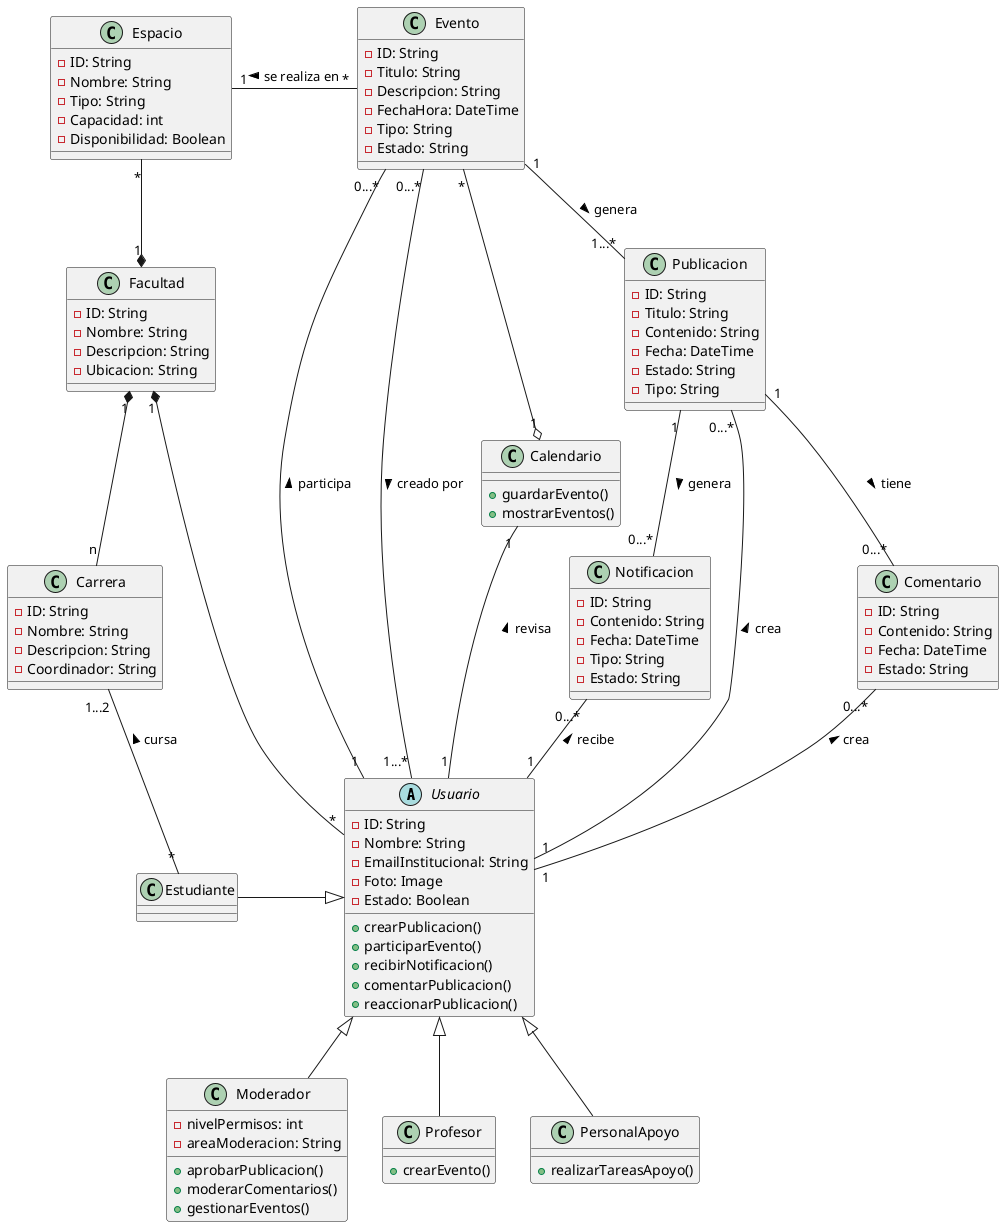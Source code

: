 title ModeloDeDominio_UML_Clases

@startuml DomainModel

abstract class Usuario {
  -ID: String
  -Nombre: String
  -EmailInstitucional: String
  -Foto: Image
  -Estado: Boolean

  +crearPublicacion()
  +participarEvento()
  +recibirNotificacion()
  +comentarPublicacion()
  +reaccionarPublicacion()
}

class Moderador {
  -nivelPermisos: int
  -areaModeracion: String

  +aprobarPublicacion()
  +moderarComentarios()
  +gestionarEventos()
}

class Estudiante {
}

class Profesor {
  +crearEvento()
}

class PersonalApoyo {
  +realizarTareasApoyo()
}

class Facultad {
  -ID: String
  -Nombre: String
  -Descripcion: String
  -Ubicacion: String
}

class Carrera {
  -ID: String
  -Nombre: String
  -Descripcion: String
  -Coordinador: String
}

class Evento {
  -ID: String
  -Titulo: String
  -Descripcion: String
  -FechaHora: DateTime
  -Tipo: String
  -Estado: String
}

class Notificacion {
  -ID: String
  -Contenido: String
  -Fecha: DateTime
  -Tipo: String
  -Estado: String
}

class Espacio {
  -ID: String
  -Nombre: String
  -Tipo: String
  -Capacidad: int
  -Disponibilidad: Boolean
}

class Publicacion {
  -ID: String
  -Titulo: String
  -Contenido: String
  -Fecha: DateTime
  -Estado: String
  -Tipo: String
}

class Comentario {
  -ID: String
  -Contenido: String
  -Fecha: DateTime
  -Estado: String
}

class Calendario {
  +guardarEvento()
  +mostrarEventos()
}

' Relaciones
Moderador -up-|> Usuario
Profesor -up-|> Usuario
Estudiante -right-|> Usuario
PersonalApoyo -up-|> Usuario

Usuario "1" -up- "0...*" Publicacion: crea >
Usuario "1" -up- "0...*" Evento: participa >
Usuario "1" -up- "0...*" Notificacion: recibe >
Usuario "1" -up- "1" Calendario: revisa >

Estudiante "*" -up- "1...2" Carrera: cursa >

Facultad "1" *-down- "n" Carrera
Facultad "1" *-down- "*" Usuario
Facultad "1" *-up- "*" Espacio

Evento "0...*" -left- "1...*" Usuario: creado por >
Evento "*" -left- "1" Espacio: se realiza en >
Evento "1" -- "1...*" Publicacion: genera >
Evento "*" -down-o "1" Calendario

Publicacion "1" -- "0...*" Comentario: tiene >
Publicacion "1" -- "0...*" Notificacion: genera >

Comentario "0...*" -down- "1" Usuario: crea <

@enduml